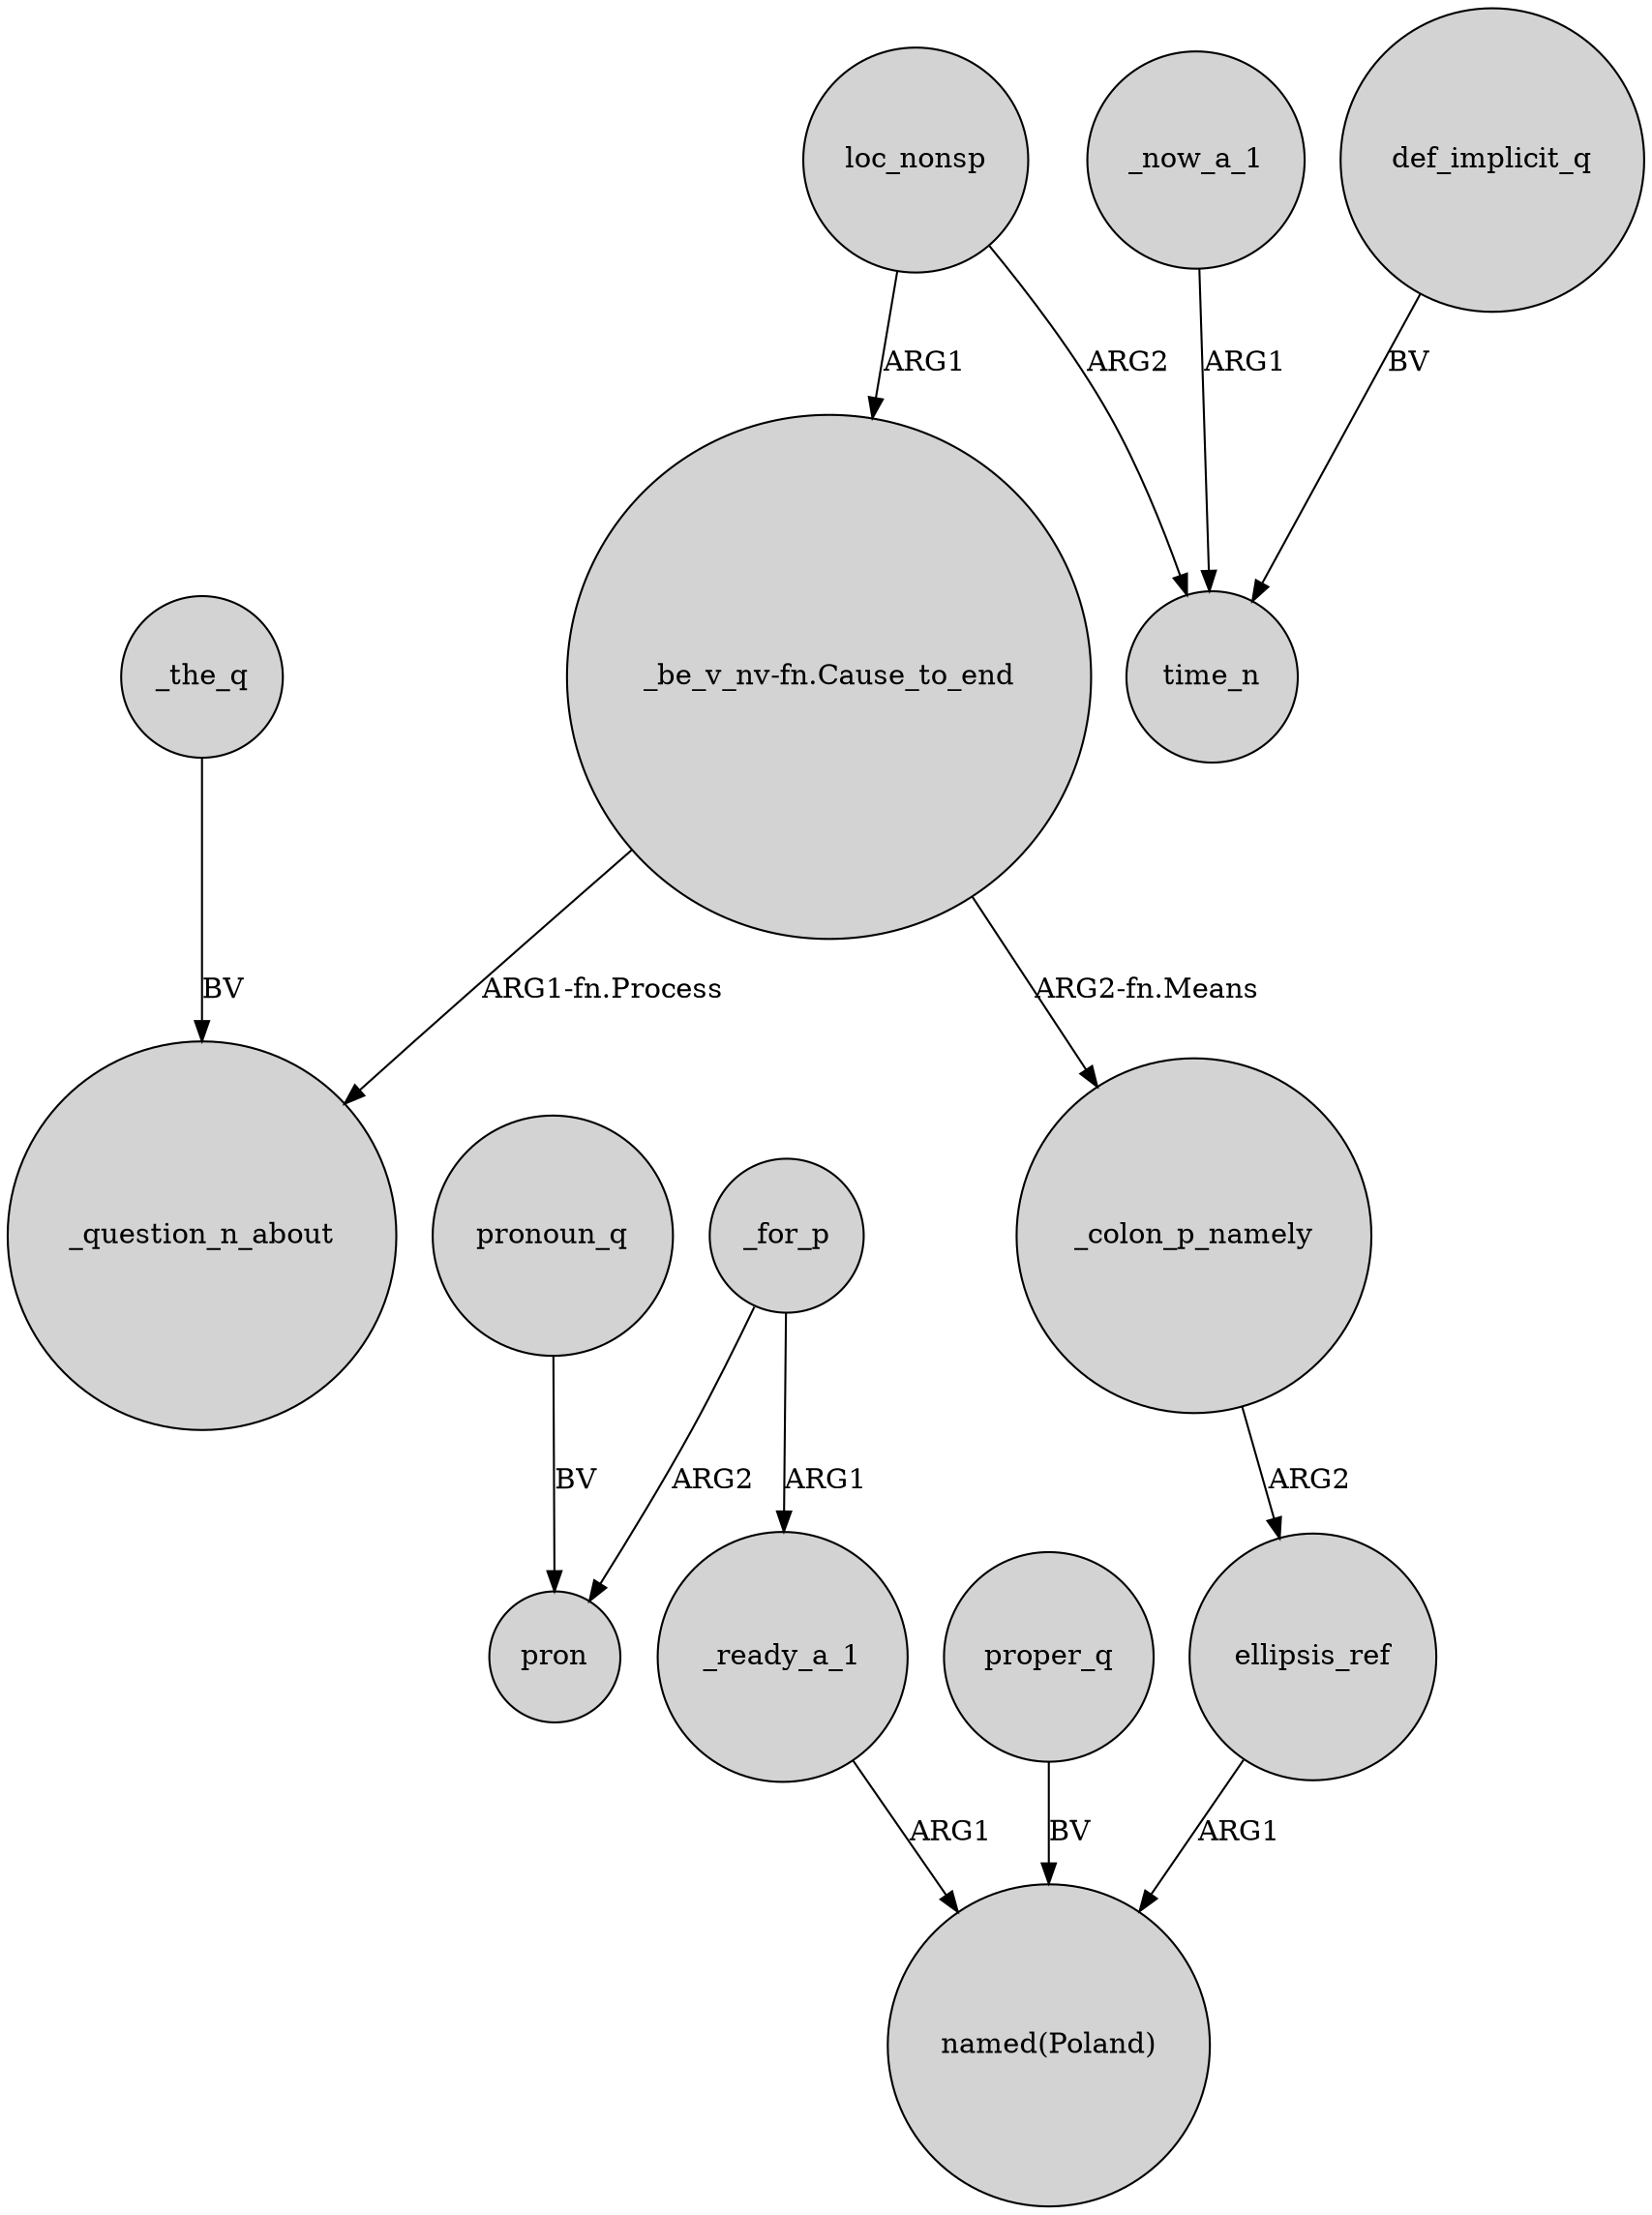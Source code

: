 digraph {
	node [shape=circle style=filled]
	_the_q -> _question_n_about [label=BV]
	"_be_v_nv-fn.Cause_to_end" -> _question_n_about [label="ARG1-fn.Process"]
	loc_nonsp -> time_n [label=ARG2]
	"_be_v_nv-fn.Cause_to_end" -> _colon_p_namely [label="ARG2-fn.Means"]
	_for_p -> pron [label=ARG2]
	_for_p -> _ready_a_1 [label=ARG1]
	_now_a_1 -> time_n [label=ARG1]
	_colon_p_namely -> ellipsis_ref [label=ARG2]
	_ready_a_1 -> "named(Poland)" [label=ARG1]
	pronoun_q -> pron [label=BV]
	ellipsis_ref -> "named(Poland)" [label=ARG1]
	def_implicit_q -> time_n [label=BV]
	loc_nonsp -> "_be_v_nv-fn.Cause_to_end" [label=ARG1]
	proper_q -> "named(Poland)" [label=BV]
}
